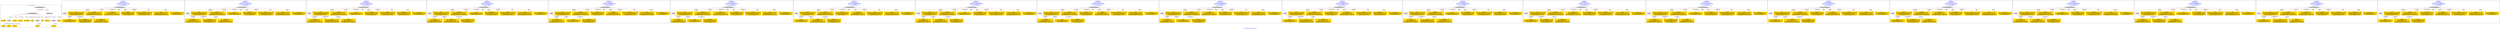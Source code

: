 digraph n0 {
fontcolor="blue"
remincross="true"
label="s25-s-oakland-museum-paintings.json"
subgraph cluster_0 {
label="1-correct model"
n2[style="filled",color="white",fillcolor="lightgray",label="CulturalHeritageObject1"];
n3[shape="plaintext",style="filled",fillcolor="gold",label="Date_made"];
n4[style="filled",color="white",fillcolor="lightgray",label="Person1"];
n5[shape="plaintext",style="filled",fillcolor="gold",label="Inscription"];
n6[shape="plaintext",style="filled",fillcolor="gold",label="Dimensions"];
n7[shape="plaintext",style="filled",fillcolor="gold",label="Subtype_of_Art"];
n8[shape="plaintext",style="filled",fillcolor="gold",label="Credit"];
n9[style="filled",color="white",fillcolor="lightgray",label="Concept1"];
n10[shape="plaintext",style="filled",fillcolor="gold",label="Title"];
n11[shape="plaintext",style="filled",fillcolor="gold",label="Accession_id"];
n12[style="filled",color="white",fillcolor="lightgray",label="Concept2"];
n13[shape="plaintext",style="filled",fillcolor="gold",label="birthDate"];
n14[shape="plaintext",style="filled",fillcolor="gold",label="deathDate"];
n15[shape="plaintext",style="filled",fillcolor="gold",label="ArtistName"];
n16[style="filled",color="white",fillcolor="lightgray",label="EuropeanaAggregation1"];
n17[style="filled",color="white",fillcolor="lightgray",label="WebResource1"];
n18[shape="plaintext",style="filled",fillcolor="gold",label="Pic_URL"];
n19[shape="plaintext",style="filled",fillcolor="gold",label="Keywords"];
n20[shape="plaintext",style="filled",fillcolor="gold",label="Type_of_Art"];
}
subgraph cluster_1 {
label="candidate 0\nlink coherence:1.0\nnode coherence:1.0\nconfidence:0.5548173026027458\nmapping score:0.6516057675342486\ncost:10.99999\n-precision:0.73-recall:0.44"
n22[style="filled",color="white",fillcolor="lightgray",label="CulturalHeritageObject1"];
n23[style="filled",color="white",fillcolor="lightgray",label="Person1"];
n24[shape="plaintext",style="filled",fillcolor="gold",label="birthDate\n[Person,dateOfBirth,0.372]\n[CulturalHeritageObject,created,0.326]\n[Person,dateOfDeath,0.302]"];
n25[shape="plaintext",style="filled",fillcolor="gold",label="Credit\n[CulturalHeritageObject,provenance,0.894]\n[CulturalHeritageObject,rightsHolder,0.054]\n[Person,nameOfThePerson,0.036]\n[CulturalHeritageObject,title,0.016]"];
n26[shape="plaintext",style="filled",fillcolor="gold",label="Accession_id\n[CulturalHeritageObject,extent,0.707]\n[Person,nameOfThePerson,0.184]\n[CulturalHeritageObject,title,0.061]\n[Person,dateOfDeath,0.049]"];
n27[shape="plaintext",style="filled",fillcolor="gold",label="deathDate\n[Person,dateOfDeath,0.9]\n[Person,dateOfBirth,0.052]\n[CulturalHeritageObject,created,0.048]\n[CulturalHeritageObject,provenance,0.0]"];
n28[shape="plaintext",style="filled",fillcolor="gold",label="ArtistName\n[Person,nameOfThePerson,0.958]\n[CulturalHeritageObject,title,0.021]\n[CulturalHeritageObject,provenance,0.021]\n[CulturalHeritageObject,accessionNumber,0.0]"];
n29[shape="plaintext",style="filled",fillcolor="gold",label="Date_made\n[Person,dateOfDeath,0.543]\n[Person,dateOfBirth,0.229]\n[CulturalHeritageObject,created,0.208]\n[CulturalHeritageObject,provenance,0.019]"];
n30[shape="plaintext",style="filled",fillcolor="gold",label="Dimensions\n[CulturalHeritageObject,extent,0.916]\n[Person,nameOfThePerson,0.084]\n[CulturalHeritageObject,title,0.0]\n[Person,dateOfDeath,0.0]"];
n31[shape="plaintext",style="filled",fillcolor="gold",label="Inscription\n[CulturalHeritageObject,provenance,0.535]\n[CulturalHeritageObject,rightsHolder,0.23]\n[Person,dateOfDeath,0.138]\n[CulturalHeritageObject,title,0.097]"];
n32[shape="plaintext",style="filled",fillcolor="gold",label="Title\n[CulturalHeritageObject,title,0.843]\n[Person,nameOfThePerson,0.143]\n[CulturalHeritageObject,provenance,0.01]\n[CulturalHeritageObject,extent,0.004]"];
n33[shape="plaintext",style="filled",fillcolor="gold",label="Subtype_of_Art\n[CulturalHeritageObject,medium,1.0]\n[Person,nameOfThePerson,0.0]\n[Concept,prefLabel,0.0]"];
}
subgraph cluster_2 {
label="candidate 1\nlink coherence:1.0\nnode coherence:1.0\nconfidence:0.5522807424295493\nmapping score:0.6507602474765165\ncost:10.99999\n-precision:0.55-recall:0.33"
n35[style="filled",color="white",fillcolor="lightgray",label="CulturalHeritageObject1"];
n36[style="filled",color="white",fillcolor="lightgray",label="Person1"];
n37[shape="plaintext",style="filled",fillcolor="gold",label="Date_made\n[Person,dateOfDeath,0.543]\n[Person,dateOfBirth,0.229]\n[CulturalHeritageObject,created,0.208]\n[CulturalHeritageObject,provenance,0.019]"];
n38[shape="plaintext",style="filled",fillcolor="gold",label="Credit\n[CulturalHeritageObject,provenance,0.894]\n[CulturalHeritageObject,rightsHolder,0.054]\n[Person,nameOfThePerson,0.036]\n[CulturalHeritageObject,title,0.016]"];
n39[shape="plaintext",style="filled",fillcolor="gold",label="Accession_id\n[CulturalHeritageObject,extent,0.707]\n[Person,nameOfThePerson,0.184]\n[CulturalHeritageObject,title,0.061]\n[Person,dateOfDeath,0.049]"];
n40[shape="plaintext",style="filled",fillcolor="gold",label="deathDate\n[Person,dateOfDeath,0.9]\n[Person,dateOfBirth,0.052]\n[CulturalHeritageObject,created,0.048]\n[CulturalHeritageObject,provenance,0.0]"];
n41[shape="plaintext",style="filled",fillcolor="gold",label="ArtistName\n[Person,nameOfThePerson,0.958]\n[CulturalHeritageObject,title,0.021]\n[CulturalHeritageObject,provenance,0.021]\n[CulturalHeritageObject,accessionNumber,0.0]"];
n42[shape="plaintext",style="filled",fillcolor="gold",label="birthDate\n[Person,dateOfBirth,0.372]\n[CulturalHeritageObject,created,0.326]\n[Person,dateOfDeath,0.302]"];
n43[shape="plaintext",style="filled",fillcolor="gold",label="Dimensions\n[CulturalHeritageObject,extent,0.916]\n[Person,nameOfThePerson,0.084]\n[CulturalHeritageObject,title,0.0]\n[Person,dateOfDeath,0.0]"];
n44[shape="plaintext",style="filled",fillcolor="gold",label="Inscription\n[CulturalHeritageObject,provenance,0.535]\n[CulturalHeritageObject,rightsHolder,0.23]\n[Person,dateOfDeath,0.138]\n[CulturalHeritageObject,title,0.097]"];
n45[shape="plaintext",style="filled",fillcolor="gold",label="Title\n[CulturalHeritageObject,title,0.843]\n[Person,nameOfThePerson,0.143]\n[CulturalHeritageObject,provenance,0.01]\n[CulturalHeritageObject,extent,0.004]"];
n46[shape="plaintext",style="filled",fillcolor="gold",label="Subtype_of_Art\n[CulturalHeritageObject,medium,1.0]\n[Person,nameOfThePerson,0.0]\n[Concept,prefLabel,0.0]"];
}
subgraph cluster_3 {
label="candidate 10\nlink coherence:1.0\nnode coherence:1.0\nconfidence:0.4699584285418973\nmapping score:0.6233194761806323\ncost:10.99999\n-precision:0.45-recall:0.28"
n48[style="filled",color="white",fillcolor="lightgray",label="CulturalHeritageObject1"];
n49[style="filled",color="white",fillcolor="lightgray",label="Person1"];
n50[shape="plaintext",style="filled",fillcolor="gold",label="Date_made\n[Person,dateOfDeath,0.543]\n[Person,dateOfBirth,0.229]\n[CulturalHeritageObject,created,0.208]\n[CulturalHeritageObject,provenance,0.019]"];
n51[shape="plaintext",style="filled",fillcolor="gold",label="Title\n[CulturalHeritageObject,title,0.843]\n[Person,nameOfThePerson,0.143]\n[CulturalHeritageObject,provenance,0.01]\n[CulturalHeritageObject,extent,0.004]"];
n52[shape="plaintext",style="filled",fillcolor="gold",label="Credit\n[CulturalHeritageObject,provenance,0.894]\n[CulturalHeritageObject,rightsHolder,0.054]\n[Person,nameOfThePerson,0.036]\n[CulturalHeritageObject,title,0.016]"];
n53[shape="plaintext",style="filled",fillcolor="gold",label="deathDate\n[Person,dateOfDeath,0.9]\n[Person,dateOfBirth,0.052]\n[CulturalHeritageObject,created,0.048]\n[CulturalHeritageObject,provenance,0.0]"];
n54[shape="plaintext",style="filled",fillcolor="gold",label="ArtistName\n[Person,nameOfThePerson,0.958]\n[CulturalHeritageObject,title,0.021]\n[CulturalHeritageObject,provenance,0.021]\n[CulturalHeritageObject,accessionNumber,0.0]"];
n55[shape="plaintext",style="filled",fillcolor="gold",label="birthDate\n[Person,dateOfBirth,0.372]\n[CulturalHeritageObject,created,0.326]\n[Person,dateOfDeath,0.302]"];
n56[shape="plaintext",style="filled",fillcolor="gold",label="Dimensions\n[CulturalHeritageObject,extent,0.916]\n[Person,nameOfThePerson,0.084]\n[CulturalHeritageObject,title,0.0]\n[Person,dateOfDeath,0.0]"];
n57[shape="plaintext",style="filled",fillcolor="gold",label="Inscription\n[CulturalHeritageObject,provenance,0.535]\n[CulturalHeritageObject,rightsHolder,0.23]\n[Person,dateOfDeath,0.138]\n[CulturalHeritageObject,title,0.097]"];
n58[shape="plaintext",style="filled",fillcolor="gold",label="Accession_id\n[CulturalHeritageObject,extent,0.707]\n[Person,nameOfThePerson,0.184]\n[CulturalHeritageObject,title,0.061]\n[Person,dateOfDeath,0.049]"];
n59[shape="plaintext",style="filled",fillcolor="gold",label="Subtype_of_Art\n[CulturalHeritageObject,medium,1.0]\n[Person,nameOfThePerson,0.0]\n[Concept,prefLabel,0.0]"];
}
subgraph cluster_4 {
label="candidate 11\nlink coherence:1.0\nnode coherence:1.0\nconfidence:0.4679228192771527\nmapping score:0.622640939759051\ncost:10.99999\n-precision:0.36-recall:0.22"
n61[style="filled",color="white",fillcolor="lightgray",label="CulturalHeritageObject1"];
n62[style="filled",color="white",fillcolor="lightgray",label="Person1"];
n63[shape="plaintext",style="filled",fillcolor="gold",label="deathDate\n[Person,dateOfDeath,0.9]\n[Person,dateOfBirth,0.052]\n[CulturalHeritageObject,created,0.048]\n[CulturalHeritageObject,provenance,0.0]"];
n64[shape="plaintext",style="filled",fillcolor="gold",label="Date_made\n[Person,dateOfDeath,0.543]\n[Person,dateOfBirth,0.229]\n[CulturalHeritageObject,created,0.208]\n[CulturalHeritageObject,provenance,0.019]"];
n65[shape="plaintext",style="filled",fillcolor="gold",label="Dimensions\n[CulturalHeritageObject,extent,0.916]\n[Person,nameOfThePerson,0.084]\n[CulturalHeritageObject,title,0.0]\n[Person,dateOfDeath,0.0]"];
n66[shape="plaintext",style="filled",fillcolor="gold",label="Credit\n[CulturalHeritageObject,provenance,0.894]\n[CulturalHeritageObject,rightsHolder,0.054]\n[Person,nameOfThePerson,0.036]\n[CulturalHeritageObject,title,0.016]"];
n67[shape="plaintext",style="filled",fillcolor="gold",label="ArtistName\n[Person,nameOfThePerson,0.958]\n[CulturalHeritageObject,title,0.021]\n[CulturalHeritageObject,provenance,0.021]\n[CulturalHeritageObject,accessionNumber,0.0]"];
n68[shape="plaintext",style="filled",fillcolor="gold",label="birthDate\n[Person,dateOfBirth,0.372]\n[CulturalHeritageObject,created,0.326]\n[Person,dateOfDeath,0.302]"];
n69[shape="plaintext",style="filled",fillcolor="gold",label="Accession_id\n[CulturalHeritageObject,extent,0.707]\n[Person,nameOfThePerson,0.184]\n[CulturalHeritageObject,title,0.061]\n[Person,dateOfDeath,0.049]"];
n70[shape="plaintext",style="filled",fillcolor="gold",label="Inscription\n[CulturalHeritageObject,provenance,0.535]\n[CulturalHeritageObject,rightsHolder,0.23]\n[Person,dateOfDeath,0.138]\n[CulturalHeritageObject,title,0.097]"];
n71[shape="plaintext",style="filled",fillcolor="gold",label="Title\n[CulturalHeritageObject,title,0.843]\n[Person,nameOfThePerson,0.143]\n[CulturalHeritageObject,provenance,0.01]\n[CulturalHeritageObject,extent,0.004]"];
n72[shape="plaintext",style="filled",fillcolor="gold",label="Subtype_of_Art\n[CulturalHeritageObject,medium,1.0]\n[Person,nameOfThePerson,0.0]\n[Concept,prefLabel,0.0]"];
}
subgraph cluster_5 {
label="candidate 12\nlink coherence:1.0\nnode coherence:1.0\nconfidence:0.4646183065671239\nmapping score:0.6215394355223746\ncost:10.99999\n-precision:0.45-recall:0.28"
n74[style="filled",color="white",fillcolor="lightgray",label="CulturalHeritageObject1"];
n75[style="filled",color="white",fillcolor="lightgray",label="Person1"];
n76[shape="plaintext",style="filled",fillcolor="gold",label="Date_made\n[Person,dateOfDeath,0.543]\n[Person,dateOfBirth,0.229]\n[CulturalHeritageObject,created,0.208]\n[CulturalHeritageObject,provenance,0.019]"];
n77[shape="plaintext",style="filled",fillcolor="gold",label="birthDate\n[Person,dateOfBirth,0.372]\n[CulturalHeritageObject,created,0.326]\n[Person,dateOfDeath,0.302]"];
n78[shape="plaintext",style="filled",fillcolor="gold",label="Credit\n[CulturalHeritageObject,provenance,0.894]\n[CulturalHeritageObject,rightsHolder,0.054]\n[Person,nameOfThePerson,0.036]\n[CulturalHeritageObject,title,0.016]"];
n79[shape="plaintext",style="filled",fillcolor="gold",label="Accession_id\n[CulturalHeritageObject,extent,0.707]\n[Person,nameOfThePerson,0.184]\n[CulturalHeritageObject,title,0.061]\n[Person,dateOfDeath,0.049]"];
n80[shape="plaintext",style="filled",fillcolor="gold",label="ArtistName\n[Person,nameOfThePerson,0.958]\n[CulturalHeritageObject,title,0.021]\n[CulturalHeritageObject,provenance,0.021]\n[CulturalHeritageObject,accessionNumber,0.0]"];
n81[shape="plaintext",style="filled",fillcolor="gold",label="Dimensions\n[CulturalHeritageObject,extent,0.916]\n[Person,nameOfThePerson,0.084]\n[CulturalHeritageObject,title,0.0]\n[Person,dateOfDeath,0.0]"];
n82[shape="plaintext",style="filled",fillcolor="gold",label="deathDate\n[Person,dateOfDeath,0.9]\n[Person,dateOfBirth,0.052]\n[CulturalHeritageObject,created,0.048]\n[CulturalHeritageObject,provenance,0.0]"];
n83[shape="plaintext",style="filled",fillcolor="gold",label="Inscription\n[CulturalHeritageObject,provenance,0.535]\n[CulturalHeritageObject,rightsHolder,0.23]\n[Person,dateOfDeath,0.138]\n[CulturalHeritageObject,title,0.097]"];
n84[shape="plaintext",style="filled",fillcolor="gold",label="Title\n[CulturalHeritageObject,title,0.843]\n[Person,nameOfThePerson,0.143]\n[CulturalHeritageObject,provenance,0.01]\n[CulturalHeritageObject,extent,0.004]"];
n85[shape="plaintext",style="filled",fillcolor="gold",label="Subtype_of_Art\n[CulturalHeritageObject,medium,1.0]\n[Person,nameOfThePerson,0.0]\n[Concept,prefLabel,0.0]"];
}
subgraph cluster_6 {
label="candidate 13\nlink coherence:1.0\nnode coherence:1.0\nconfidence:0.4629612057481102\nmapping score:0.6209870685827035\ncost:10.99999\n-precision:0.55-recall:0.33"
n87[style="filled",color="white",fillcolor="lightgray",label="CulturalHeritageObject1"];
n88[style="filled",color="white",fillcolor="lightgray",label="Person1"];
n89[shape="plaintext",style="filled",fillcolor="gold",label="deathDate\n[Person,dateOfDeath,0.9]\n[Person,dateOfBirth,0.052]\n[CulturalHeritageObject,created,0.048]\n[CulturalHeritageObject,provenance,0.0]"];
n90[shape="plaintext",style="filled",fillcolor="gold",label="birthDate\n[Person,dateOfBirth,0.372]\n[CulturalHeritageObject,created,0.326]\n[Person,dateOfDeath,0.302]"];
n91[shape="plaintext",style="filled",fillcolor="gold",label="Credit\n[CulturalHeritageObject,provenance,0.894]\n[CulturalHeritageObject,rightsHolder,0.054]\n[Person,nameOfThePerson,0.036]\n[CulturalHeritageObject,title,0.016]"];
n92[shape="plaintext",style="filled",fillcolor="gold",label="Accession_id\n[CulturalHeritageObject,extent,0.707]\n[Person,nameOfThePerson,0.184]\n[CulturalHeritageObject,title,0.061]\n[Person,dateOfDeath,0.049]"];
n93[shape="plaintext",style="filled",fillcolor="gold",label="ArtistName\n[Person,nameOfThePerson,0.958]\n[CulturalHeritageObject,title,0.021]\n[CulturalHeritageObject,provenance,0.021]\n[CulturalHeritageObject,accessionNumber,0.0]"];
n94[shape="plaintext",style="filled",fillcolor="gold",label="Date_made\n[Person,dateOfDeath,0.543]\n[Person,dateOfBirth,0.229]\n[CulturalHeritageObject,created,0.208]\n[CulturalHeritageObject,provenance,0.019]"];
n95[shape="plaintext",style="filled",fillcolor="gold",label="Dimensions\n[CulturalHeritageObject,extent,0.916]\n[Person,nameOfThePerson,0.084]\n[CulturalHeritageObject,title,0.0]\n[Person,dateOfDeath,0.0]"];
n96[shape="plaintext",style="filled",fillcolor="gold",label="Inscription\n[CulturalHeritageObject,provenance,0.535]\n[CulturalHeritageObject,rightsHolder,0.23]\n[Person,dateOfDeath,0.138]\n[CulturalHeritageObject,title,0.097]"];
n97[shape="plaintext",style="filled",fillcolor="gold",label="Title\n[CulturalHeritageObject,title,0.843]\n[Person,nameOfThePerson,0.143]\n[CulturalHeritageObject,provenance,0.01]\n[CulturalHeritageObject,extent,0.004]"];
n98[shape="plaintext",style="filled",fillcolor="gold",label="Subtype_of_Art\n[CulturalHeritageObject,medium,1.0]\n[Person,nameOfThePerson,0.0]\n[Concept,prefLabel,0.0]"];
}
subgraph cluster_7 {
label="candidate 14\nlink coherence:1.0\nnode coherence:1.0\nconfidence:0.44939889209184675\nmapping score:0.616466297363949\ncost:10.99999\n-precision:0.45-recall:0.28"
n100[style="filled",color="white",fillcolor="lightgray",label="CulturalHeritageObject1"];
n101[style="filled",color="white",fillcolor="lightgray",label="Person1"];
n102[shape="plaintext",style="filled",fillcolor="gold",label="birthDate\n[Person,dateOfBirth,0.372]\n[CulturalHeritageObject,created,0.326]\n[Person,dateOfDeath,0.302]"];
n103[shape="plaintext",style="filled",fillcolor="gold",label="Inscription\n[CulturalHeritageObject,provenance,0.535]\n[CulturalHeritageObject,rightsHolder,0.23]\n[Person,dateOfDeath,0.138]\n[CulturalHeritageObject,title,0.097]"];
n104[shape="plaintext",style="filled",fillcolor="gold",label="Date_made\n[Person,dateOfDeath,0.543]\n[Person,dateOfBirth,0.229]\n[CulturalHeritageObject,created,0.208]\n[CulturalHeritageObject,provenance,0.019]"];
n105[shape="plaintext",style="filled",fillcolor="gold",label="Accession_id\n[CulturalHeritageObject,extent,0.707]\n[Person,nameOfThePerson,0.184]\n[CulturalHeritageObject,title,0.061]\n[Person,dateOfDeath,0.049]"];
n106[shape="plaintext",style="filled",fillcolor="gold",label="ArtistName\n[Person,nameOfThePerson,0.958]\n[CulturalHeritageObject,title,0.021]\n[CulturalHeritageObject,provenance,0.021]\n[CulturalHeritageObject,accessionNumber,0.0]"];
n107[shape="plaintext",style="filled",fillcolor="gold",label="Dimensions\n[CulturalHeritageObject,extent,0.916]\n[Person,nameOfThePerson,0.084]\n[CulturalHeritageObject,title,0.0]\n[Person,dateOfDeath,0.0]"];
n108[shape="plaintext",style="filled",fillcolor="gold",label="deathDate\n[Person,dateOfDeath,0.9]\n[Person,dateOfBirth,0.052]\n[CulturalHeritageObject,created,0.048]\n[CulturalHeritageObject,provenance,0.0]"];
n109[shape="plaintext",style="filled",fillcolor="gold",label="Credit\n[CulturalHeritageObject,provenance,0.894]\n[CulturalHeritageObject,rightsHolder,0.054]\n[Person,nameOfThePerson,0.036]\n[CulturalHeritageObject,title,0.016]"];
n110[shape="plaintext",style="filled",fillcolor="gold",label="Title\n[CulturalHeritageObject,title,0.843]\n[Person,nameOfThePerson,0.143]\n[CulturalHeritageObject,provenance,0.01]\n[CulturalHeritageObject,extent,0.004]"];
n111[shape="plaintext",style="filled",fillcolor="gold",label="Subtype_of_Art\n[CulturalHeritageObject,medium,1.0]\n[Person,nameOfThePerson,0.0]\n[Concept,prefLabel,0.0]"];
}
subgraph cluster_8 {
label="candidate 15\nlink coherence:1.0\nnode coherence:1.0\nconfidence:0.44520523109963656\nmapping score:0.6150684103665456\ncost:10.99999\n-precision:0.36-recall:0.22"
n113[style="filled",color="white",fillcolor="lightgray",label="CulturalHeritageObject1"];
n114[style="filled",color="white",fillcolor="lightgray",label="Person1"];
n115[shape="plaintext",style="filled",fillcolor="gold",label="deathDate\n[Person,dateOfDeath,0.9]\n[Person,dateOfBirth,0.052]\n[CulturalHeritageObject,created,0.048]\n[CulturalHeritageObject,provenance,0.0]"];
n116[shape="plaintext",style="filled",fillcolor="gold",label="Inscription\n[CulturalHeritageObject,provenance,0.535]\n[CulturalHeritageObject,rightsHolder,0.23]\n[Person,dateOfDeath,0.138]\n[CulturalHeritageObject,title,0.097]"];
n117[shape="plaintext",style="filled",fillcolor="gold",label="Date_made\n[Person,dateOfDeath,0.543]\n[Person,dateOfBirth,0.229]\n[CulturalHeritageObject,created,0.208]\n[CulturalHeritageObject,provenance,0.019]"];
n118[shape="plaintext",style="filled",fillcolor="gold",label="Accession_id\n[CulturalHeritageObject,extent,0.707]\n[Person,nameOfThePerson,0.184]\n[CulturalHeritageObject,title,0.061]\n[Person,dateOfDeath,0.049]"];
n119[shape="plaintext",style="filled",fillcolor="gold",label="ArtistName\n[Person,nameOfThePerson,0.958]\n[CulturalHeritageObject,title,0.021]\n[CulturalHeritageObject,provenance,0.021]\n[CulturalHeritageObject,accessionNumber,0.0]"];
n120[shape="plaintext",style="filled",fillcolor="gold",label="birthDate\n[Person,dateOfBirth,0.372]\n[CulturalHeritageObject,created,0.326]\n[Person,dateOfDeath,0.302]"];
n121[shape="plaintext",style="filled",fillcolor="gold",label="Dimensions\n[CulturalHeritageObject,extent,0.916]\n[Person,nameOfThePerson,0.084]\n[CulturalHeritageObject,title,0.0]\n[Person,dateOfDeath,0.0]"];
n122[shape="plaintext",style="filled",fillcolor="gold",label="Credit\n[CulturalHeritageObject,provenance,0.894]\n[CulturalHeritageObject,rightsHolder,0.054]\n[Person,nameOfThePerson,0.036]\n[CulturalHeritageObject,title,0.016]"];
n123[shape="plaintext",style="filled",fillcolor="gold",label="Title\n[CulturalHeritageObject,title,0.843]\n[Person,nameOfThePerson,0.143]\n[CulturalHeritageObject,provenance,0.01]\n[CulturalHeritageObject,extent,0.004]"];
n124[shape="plaintext",style="filled",fillcolor="gold",label="Subtype_of_Art\n[CulturalHeritageObject,medium,1.0]\n[Person,nameOfThePerson,0.0]\n[Concept,prefLabel,0.0]"];
}
subgraph cluster_9 {
label="candidate 16\nlink coherence:1.0\nnode coherence:1.0\nconfidence:0.4337521337286381\nmapping score:0.6112507112428793\ncost:10.99999\n-precision:0.36-recall:0.22"
n126[style="filled",color="white",fillcolor="lightgray",label="CulturalHeritageObject1"];
n127[style="filled",color="white",fillcolor="lightgray",label="Person1"];
n128[shape="plaintext",style="filled",fillcolor="gold",label="Date_made\n[Person,dateOfDeath,0.543]\n[Person,dateOfBirth,0.229]\n[CulturalHeritageObject,created,0.208]\n[CulturalHeritageObject,provenance,0.019]"];
n129[shape="plaintext",style="filled",fillcolor="gold",label="birthDate\n[Person,dateOfBirth,0.372]\n[CulturalHeritageObject,created,0.326]\n[Person,dateOfDeath,0.302]"];
n130[shape="plaintext",style="filled",fillcolor="gold",label="Dimensions\n[CulturalHeritageObject,extent,0.916]\n[Person,nameOfThePerson,0.084]\n[CulturalHeritageObject,title,0.0]\n[Person,dateOfDeath,0.0]"];
n131[shape="plaintext",style="filled",fillcolor="gold",label="Credit\n[CulturalHeritageObject,provenance,0.894]\n[CulturalHeritageObject,rightsHolder,0.054]\n[Person,nameOfThePerson,0.036]\n[CulturalHeritageObject,title,0.016]"];
n132[shape="plaintext",style="filled",fillcolor="gold",label="ArtistName\n[Person,nameOfThePerson,0.958]\n[CulturalHeritageObject,title,0.021]\n[CulturalHeritageObject,provenance,0.021]\n[CulturalHeritageObject,accessionNumber,0.0]"];
n133[shape="plaintext",style="filled",fillcolor="gold",label="Accession_id\n[CulturalHeritageObject,extent,0.707]\n[Person,nameOfThePerson,0.184]\n[CulturalHeritageObject,title,0.061]\n[Person,dateOfDeath,0.049]"];
n134[shape="plaintext",style="filled",fillcolor="gold",label="deathDate\n[Person,dateOfDeath,0.9]\n[Person,dateOfBirth,0.052]\n[CulturalHeritageObject,created,0.048]\n[CulturalHeritageObject,provenance,0.0]"];
n135[shape="plaintext",style="filled",fillcolor="gold",label="Inscription\n[CulturalHeritageObject,provenance,0.535]\n[CulturalHeritageObject,rightsHolder,0.23]\n[Person,dateOfDeath,0.138]\n[CulturalHeritageObject,title,0.097]"];
n136[shape="plaintext",style="filled",fillcolor="gold",label="Title\n[CulturalHeritageObject,title,0.843]\n[Person,nameOfThePerson,0.143]\n[CulturalHeritageObject,provenance,0.01]\n[CulturalHeritageObject,extent,0.004]"];
n137[shape="plaintext",style="filled",fillcolor="gold",label="Subtype_of_Art\n[CulturalHeritageObject,medium,1.0]\n[Person,nameOfThePerson,0.0]\n[Concept,prefLabel,0.0]"];
}
subgraph cluster_10 {
label="candidate 17\nlink coherence:1.0\nnode coherence:1.0\nconfidence:0.4320950329096244\nmapping score:0.6106983443032082\ncost:10.99999\n-precision:0.45-recall:0.28"
n139[style="filled",color="white",fillcolor="lightgray",label="CulturalHeritageObject1"];
n140[style="filled",color="white",fillcolor="lightgray",label="Person1"];
n141[shape="plaintext",style="filled",fillcolor="gold",label="deathDate\n[Person,dateOfDeath,0.9]\n[Person,dateOfBirth,0.052]\n[CulturalHeritageObject,created,0.048]\n[CulturalHeritageObject,provenance,0.0]"];
n142[shape="plaintext",style="filled",fillcolor="gold",label="birthDate\n[Person,dateOfBirth,0.372]\n[CulturalHeritageObject,created,0.326]\n[Person,dateOfDeath,0.302]"];
n143[shape="plaintext",style="filled",fillcolor="gold",label="Dimensions\n[CulturalHeritageObject,extent,0.916]\n[Person,nameOfThePerson,0.084]\n[CulturalHeritageObject,title,0.0]\n[Person,dateOfDeath,0.0]"];
n144[shape="plaintext",style="filled",fillcolor="gold",label="Credit\n[CulturalHeritageObject,provenance,0.894]\n[CulturalHeritageObject,rightsHolder,0.054]\n[Person,nameOfThePerson,0.036]\n[CulturalHeritageObject,title,0.016]"];
n145[shape="plaintext",style="filled",fillcolor="gold",label="ArtistName\n[Person,nameOfThePerson,0.958]\n[CulturalHeritageObject,title,0.021]\n[CulturalHeritageObject,provenance,0.021]\n[CulturalHeritageObject,accessionNumber,0.0]"];
n146[shape="plaintext",style="filled",fillcolor="gold",label="Date_made\n[Person,dateOfDeath,0.543]\n[Person,dateOfBirth,0.229]\n[CulturalHeritageObject,created,0.208]\n[CulturalHeritageObject,provenance,0.019]"];
n147[shape="plaintext",style="filled",fillcolor="gold",label="Accession_id\n[CulturalHeritageObject,extent,0.707]\n[Person,nameOfThePerson,0.184]\n[CulturalHeritageObject,title,0.061]\n[Person,dateOfDeath,0.049]"];
n148[shape="plaintext",style="filled",fillcolor="gold",label="Inscription\n[CulturalHeritageObject,provenance,0.535]\n[CulturalHeritageObject,rightsHolder,0.23]\n[Person,dateOfDeath,0.138]\n[CulturalHeritageObject,title,0.097]"];
n149[shape="plaintext",style="filled",fillcolor="gold",label="Title\n[CulturalHeritageObject,title,0.843]\n[Person,nameOfThePerson,0.143]\n[CulturalHeritageObject,provenance,0.01]\n[CulturalHeritageObject,extent,0.004]"];
n150[shape="plaintext",style="filled",fillcolor="gold",label="Subtype_of_Art\n[CulturalHeritageObject,medium,1.0]\n[Person,nameOfThePerson,0.0]\n[Concept,prefLabel,0.0]"];
}
subgraph cluster_11 {
label="candidate 18\nlink coherence:1.0\nnode coherence:1.0\nconfidence:0.4206603392201965\nmapping score:0.6068867797400656\ncost:10.99999\n-precision:0.45-recall:0.28"
n152[style="filled",color="white",fillcolor="lightgray",label="CulturalHeritageObject1"];
n153[style="filled",color="white",fillcolor="lightgray",label="Person1"];
n154[shape="plaintext",style="filled",fillcolor="gold",label="birthDate\n[Person,dateOfBirth,0.372]\n[CulturalHeritageObject,created,0.326]\n[Person,dateOfDeath,0.302]"];
n155[shape="plaintext",style="filled",fillcolor="gold",label="Title\n[CulturalHeritageObject,title,0.843]\n[Person,nameOfThePerson,0.143]\n[CulturalHeritageObject,provenance,0.01]\n[CulturalHeritageObject,extent,0.004]"];
n156[shape="plaintext",style="filled",fillcolor="gold",label="Date_made\n[Person,dateOfDeath,0.543]\n[Person,dateOfBirth,0.229]\n[CulturalHeritageObject,created,0.208]\n[CulturalHeritageObject,provenance,0.019]"];
n157[shape="plaintext",style="filled",fillcolor="gold",label="Credit\n[CulturalHeritageObject,provenance,0.894]\n[CulturalHeritageObject,rightsHolder,0.054]\n[Person,nameOfThePerson,0.036]\n[CulturalHeritageObject,title,0.016]"];
n158[shape="plaintext",style="filled",fillcolor="gold",label="ArtistName\n[Person,nameOfThePerson,0.958]\n[CulturalHeritageObject,title,0.021]\n[CulturalHeritageObject,provenance,0.021]\n[CulturalHeritageObject,accessionNumber,0.0]"];
n159[shape="plaintext",style="filled",fillcolor="gold",label="Dimensions\n[CulturalHeritageObject,extent,0.916]\n[Person,nameOfThePerson,0.084]\n[CulturalHeritageObject,title,0.0]\n[Person,dateOfDeath,0.0]"];
n160[shape="plaintext",style="filled",fillcolor="gold",label="deathDate\n[Person,dateOfDeath,0.9]\n[Person,dateOfBirth,0.052]\n[CulturalHeritageObject,created,0.048]\n[CulturalHeritageObject,provenance,0.0]"];
n161[shape="plaintext",style="filled",fillcolor="gold",label="Inscription\n[CulturalHeritageObject,provenance,0.535]\n[CulturalHeritageObject,rightsHolder,0.23]\n[Person,dateOfDeath,0.138]\n[CulturalHeritageObject,title,0.097]"];
n162[shape="plaintext",style="filled",fillcolor="gold",label="Accession_id\n[CulturalHeritageObject,extent,0.707]\n[Person,nameOfThePerson,0.184]\n[CulturalHeritageObject,title,0.061]\n[Person,dateOfDeath,0.049]"];
n163[shape="plaintext",style="filled",fillcolor="gold",label="Subtype_of_Art\n[CulturalHeritageObject,medium,1.0]\n[Person,nameOfThePerson,0.0]\n[Concept,prefLabel,0.0]"];
}
subgraph cluster_12 {
label="candidate 19\nlink coherence:1.0\nnode coherence:1.0\nconfidence:0.41646667822798644\nmapping score:0.6054888927426622\ncost:10.99999\n-precision:0.36-recall:0.22"
n165[style="filled",color="white",fillcolor="lightgray",label="CulturalHeritageObject1"];
n166[style="filled",color="white",fillcolor="lightgray",label="Person1"];
n167[shape="plaintext",style="filled",fillcolor="gold",label="deathDate\n[Person,dateOfDeath,0.9]\n[Person,dateOfBirth,0.052]\n[CulturalHeritageObject,created,0.048]\n[CulturalHeritageObject,provenance,0.0]"];
n168[shape="plaintext",style="filled",fillcolor="gold",label="Title\n[CulturalHeritageObject,title,0.843]\n[Person,nameOfThePerson,0.143]\n[CulturalHeritageObject,provenance,0.01]\n[CulturalHeritageObject,extent,0.004]"];
n169[shape="plaintext",style="filled",fillcolor="gold",label="Date_made\n[Person,dateOfDeath,0.543]\n[Person,dateOfBirth,0.229]\n[CulturalHeritageObject,created,0.208]\n[CulturalHeritageObject,provenance,0.019]"];
n170[shape="plaintext",style="filled",fillcolor="gold",label="Credit\n[CulturalHeritageObject,provenance,0.894]\n[CulturalHeritageObject,rightsHolder,0.054]\n[Person,nameOfThePerson,0.036]\n[CulturalHeritageObject,title,0.016]"];
n171[shape="plaintext",style="filled",fillcolor="gold",label="ArtistName\n[Person,nameOfThePerson,0.958]\n[CulturalHeritageObject,title,0.021]\n[CulturalHeritageObject,provenance,0.021]\n[CulturalHeritageObject,accessionNumber,0.0]"];
n172[shape="plaintext",style="filled",fillcolor="gold",label="birthDate\n[Person,dateOfBirth,0.372]\n[CulturalHeritageObject,created,0.326]\n[Person,dateOfDeath,0.302]"];
n173[shape="plaintext",style="filled",fillcolor="gold",label="Dimensions\n[CulturalHeritageObject,extent,0.916]\n[Person,nameOfThePerson,0.084]\n[CulturalHeritageObject,title,0.0]\n[Person,dateOfDeath,0.0]"];
n174[shape="plaintext",style="filled",fillcolor="gold",label="Inscription\n[CulturalHeritageObject,provenance,0.535]\n[CulturalHeritageObject,rightsHolder,0.23]\n[Person,dateOfDeath,0.138]\n[CulturalHeritageObject,title,0.097]"];
n175[shape="plaintext",style="filled",fillcolor="gold",label="Accession_id\n[CulturalHeritageObject,extent,0.707]\n[Person,nameOfThePerson,0.184]\n[CulturalHeritageObject,title,0.061]\n[Person,dateOfDeath,0.049]"];
n176[shape="plaintext",style="filled",fillcolor="gold",label="Subtype_of_Art\n[CulturalHeritageObject,medium,1.0]\n[Person,nameOfThePerson,0.0]\n[Concept,prefLabel,0.0]"];
}
subgraph cluster_13 {
label="candidate 2\nlink coherence:1.0\nnode coherence:1.0\nconfidence:0.52395112976426\nmapping score:0.6413170432547534\ncost:10.99999\n-precision:0.64-recall:0.39"
n178[style="filled",color="white",fillcolor="lightgray",label="CulturalHeritageObject1"];
n179[style="filled",color="white",fillcolor="lightgray",label="Person1"];
n180[shape="plaintext",style="filled",fillcolor="gold",label="birthDate\n[Person,dateOfBirth,0.372]\n[CulturalHeritageObject,created,0.326]\n[Person,dateOfDeath,0.302]"];
n181[shape="plaintext",style="filled",fillcolor="gold",label="Dimensions\n[CulturalHeritageObject,extent,0.916]\n[Person,nameOfThePerson,0.084]\n[CulturalHeritageObject,title,0.0]\n[Person,dateOfDeath,0.0]"];
n182[shape="plaintext",style="filled",fillcolor="gold",label="Credit\n[CulturalHeritageObject,provenance,0.894]\n[CulturalHeritageObject,rightsHolder,0.054]\n[Person,nameOfThePerson,0.036]\n[CulturalHeritageObject,title,0.016]"];
n183[shape="plaintext",style="filled",fillcolor="gold",label="deathDate\n[Person,dateOfDeath,0.9]\n[Person,dateOfBirth,0.052]\n[CulturalHeritageObject,created,0.048]\n[CulturalHeritageObject,provenance,0.0]"];
n184[shape="plaintext",style="filled",fillcolor="gold",label="ArtistName\n[Person,nameOfThePerson,0.958]\n[CulturalHeritageObject,title,0.021]\n[CulturalHeritageObject,provenance,0.021]\n[CulturalHeritageObject,accessionNumber,0.0]"];
n185[shape="plaintext",style="filled",fillcolor="gold",label="Date_made\n[Person,dateOfDeath,0.543]\n[Person,dateOfBirth,0.229]\n[CulturalHeritageObject,created,0.208]\n[CulturalHeritageObject,provenance,0.019]"];
n186[shape="plaintext",style="filled",fillcolor="gold",label="Accession_id\n[CulturalHeritageObject,extent,0.707]\n[Person,nameOfThePerson,0.184]\n[CulturalHeritageObject,title,0.061]\n[Person,dateOfDeath,0.049]"];
n187[shape="plaintext",style="filled",fillcolor="gold",label="Inscription\n[CulturalHeritageObject,provenance,0.535]\n[CulturalHeritageObject,rightsHolder,0.23]\n[Person,dateOfDeath,0.138]\n[CulturalHeritageObject,title,0.097]"];
n188[shape="plaintext",style="filled",fillcolor="gold",label="Title\n[CulturalHeritageObject,title,0.843]\n[Person,nameOfThePerson,0.143]\n[CulturalHeritageObject,provenance,0.01]\n[CulturalHeritageObject,extent,0.004]"];
n189[shape="plaintext",style="filled",fillcolor="gold",label="Subtype_of_Art\n[CulturalHeritageObject,medium,1.0]\n[Person,nameOfThePerson,0.0]\n[Concept,prefLabel,0.0]"];
}
subgraph cluster_14 {
label="candidate 3\nlink coherence:1.0\nnode coherence:1.0\nconfidence:0.5214145695910635\nmapping score:0.6404715231970212\ncost:10.99999\n-precision:0.45-recall:0.28"
n191[style="filled",color="white",fillcolor="lightgray",label="CulturalHeritageObject1"];
n192[style="filled",color="white",fillcolor="lightgray",label="Person1"];
n193[shape="plaintext",style="filled",fillcolor="gold",label="Date_made\n[Person,dateOfDeath,0.543]\n[Person,dateOfBirth,0.229]\n[CulturalHeritageObject,created,0.208]\n[CulturalHeritageObject,provenance,0.019]"];
n194[shape="plaintext",style="filled",fillcolor="gold",label="Dimensions\n[CulturalHeritageObject,extent,0.916]\n[Person,nameOfThePerson,0.084]\n[CulturalHeritageObject,title,0.0]\n[Person,dateOfDeath,0.0]"];
n195[shape="plaintext",style="filled",fillcolor="gold",label="Credit\n[CulturalHeritageObject,provenance,0.894]\n[CulturalHeritageObject,rightsHolder,0.054]\n[Person,nameOfThePerson,0.036]\n[CulturalHeritageObject,title,0.016]"];
n196[shape="plaintext",style="filled",fillcolor="gold",label="deathDate\n[Person,dateOfDeath,0.9]\n[Person,dateOfBirth,0.052]\n[CulturalHeritageObject,created,0.048]\n[CulturalHeritageObject,provenance,0.0]"];
n197[shape="plaintext",style="filled",fillcolor="gold",label="ArtistName\n[Person,nameOfThePerson,0.958]\n[CulturalHeritageObject,title,0.021]\n[CulturalHeritageObject,provenance,0.021]\n[CulturalHeritageObject,accessionNumber,0.0]"];
n198[shape="plaintext",style="filled",fillcolor="gold",label="birthDate\n[Person,dateOfBirth,0.372]\n[CulturalHeritageObject,created,0.326]\n[Person,dateOfDeath,0.302]"];
n199[shape="plaintext",style="filled",fillcolor="gold",label="Accession_id\n[CulturalHeritageObject,extent,0.707]\n[Person,nameOfThePerson,0.184]\n[CulturalHeritageObject,title,0.061]\n[Person,dateOfDeath,0.049]"];
n200[shape="plaintext",style="filled",fillcolor="gold",label="Inscription\n[CulturalHeritageObject,provenance,0.535]\n[CulturalHeritageObject,rightsHolder,0.23]\n[Person,dateOfDeath,0.138]\n[CulturalHeritageObject,title,0.097]"];
n201[shape="plaintext",style="filled",fillcolor="gold",label="Title\n[CulturalHeritageObject,title,0.843]\n[Person,nameOfThePerson,0.143]\n[CulturalHeritageObject,provenance,0.01]\n[CulturalHeritageObject,extent,0.004]"];
n202[shape="plaintext",style="filled",fillcolor="gold",label="Subtype_of_Art\n[CulturalHeritageObject,medium,1.0]\n[Person,nameOfThePerson,0.0]\n[Concept,prefLabel,0.0]"];
}
subgraph cluster_15 {
label="candidate 4\nlink coherence:1.0\nnode coherence:1.0\nconfidence:0.5029826531078486\nmapping score:0.6343275510359495\ncost:10.99999\n-precision:0.55-recall:0.33"
n204[style="filled",color="white",fillcolor="lightgray",label="CulturalHeritageObject1"];
n205[style="filled",color="white",fillcolor="lightgray",label="Person1"];
n206[shape="plaintext",style="filled",fillcolor="gold",label="birthDate\n[Person,dateOfBirth,0.372]\n[CulturalHeritageObject,created,0.326]\n[Person,dateOfDeath,0.302]"];
n207[shape="plaintext",style="filled",fillcolor="gold",label="Date_made\n[Person,dateOfDeath,0.543]\n[Person,dateOfBirth,0.229]\n[CulturalHeritageObject,created,0.208]\n[CulturalHeritageObject,provenance,0.019]"];
n208[shape="plaintext",style="filled",fillcolor="gold",label="Credit\n[CulturalHeritageObject,provenance,0.894]\n[CulturalHeritageObject,rightsHolder,0.054]\n[Person,nameOfThePerson,0.036]\n[CulturalHeritageObject,title,0.016]"];
n209[shape="plaintext",style="filled",fillcolor="gold",label="Accession_id\n[CulturalHeritageObject,extent,0.707]\n[Person,nameOfThePerson,0.184]\n[CulturalHeritageObject,title,0.061]\n[Person,dateOfDeath,0.049]"];
n210[shape="plaintext",style="filled",fillcolor="gold",label="ArtistName\n[Person,nameOfThePerson,0.958]\n[CulturalHeritageObject,title,0.021]\n[CulturalHeritageObject,provenance,0.021]\n[CulturalHeritageObject,accessionNumber,0.0]"];
n211[shape="plaintext",style="filled",fillcolor="gold",label="Dimensions\n[CulturalHeritageObject,extent,0.916]\n[Person,nameOfThePerson,0.084]\n[CulturalHeritageObject,title,0.0]\n[Person,dateOfDeath,0.0]"];
n212[shape="plaintext",style="filled",fillcolor="gold",label="deathDate\n[Person,dateOfDeath,0.9]\n[Person,dateOfBirth,0.052]\n[CulturalHeritageObject,created,0.048]\n[CulturalHeritageObject,provenance,0.0]"];
n213[shape="plaintext",style="filled",fillcolor="gold",label="Inscription\n[CulturalHeritageObject,provenance,0.535]\n[CulturalHeritageObject,rightsHolder,0.23]\n[Person,dateOfDeath,0.138]\n[CulturalHeritageObject,title,0.097]"];
n214[shape="plaintext",style="filled",fillcolor="gold",label="Title\n[CulturalHeritageObject,title,0.843]\n[Person,nameOfThePerson,0.143]\n[CulturalHeritageObject,provenance,0.01]\n[CulturalHeritageObject,extent,0.004]"];
n215[shape="plaintext",style="filled",fillcolor="gold",label="Subtype_of_Art\n[CulturalHeritageObject,medium,1.0]\n[Person,nameOfThePerson,0.0]\n[Concept,prefLabel,0.0]"];
}
subgraph cluster_16 {
label="candidate 5\nlink coherence:1.0\nnode coherence:1.0\nconfidence:0.5012335415867438\nmapping score:0.633744513862248\ncost:10.99999\n-precision:0.64-recall:0.39"
n217[style="filled",color="white",fillcolor="lightgray",label="CulturalHeritageObject1"];
n218[style="filled",color="white",fillcolor="lightgray",label="Person1"];
n219[shape="plaintext",style="filled",fillcolor="gold",label="birthDate\n[Person,dateOfBirth,0.372]\n[CulturalHeritageObject,created,0.326]\n[Person,dateOfDeath,0.302]"];
n220[shape="plaintext",style="filled",fillcolor="gold",label="Inscription\n[CulturalHeritageObject,provenance,0.535]\n[CulturalHeritageObject,rightsHolder,0.23]\n[Person,dateOfDeath,0.138]\n[CulturalHeritageObject,title,0.097]"];
n221[shape="plaintext",style="filled",fillcolor="gold",label="Accession_id\n[CulturalHeritageObject,extent,0.707]\n[Person,nameOfThePerson,0.184]\n[CulturalHeritageObject,title,0.061]\n[Person,dateOfDeath,0.049]"];
n222[shape="plaintext",style="filled",fillcolor="gold",label="deathDate\n[Person,dateOfDeath,0.9]\n[Person,dateOfBirth,0.052]\n[CulturalHeritageObject,created,0.048]\n[CulturalHeritageObject,provenance,0.0]"];
n223[shape="plaintext",style="filled",fillcolor="gold",label="ArtistName\n[Person,nameOfThePerson,0.958]\n[CulturalHeritageObject,title,0.021]\n[CulturalHeritageObject,provenance,0.021]\n[CulturalHeritageObject,accessionNumber,0.0]"];
n224[shape="plaintext",style="filled",fillcolor="gold",label="Date_made\n[Person,dateOfDeath,0.543]\n[Person,dateOfBirth,0.229]\n[CulturalHeritageObject,created,0.208]\n[CulturalHeritageObject,provenance,0.019]"];
n225[shape="plaintext",style="filled",fillcolor="gold",label="Dimensions\n[CulturalHeritageObject,extent,0.916]\n[Person,nameOfThePerson,0.084]\n[CulturalHeritageObject,title,0.0]\n[Person,dateOfDeath,0.0]"];
n226[shape="plaintext",style="filled",fillcolor="gold",label="Credit\n[CulturalHeritageObject,provenance,0.894]\n[CulturalHeritageObject,rightsHolder,0.054]\n[Person,nameOfThePerson,0.036]\n[CulturalHeritageObject,title,0.016]"];
n227[shape="plaintext",style="filled",fillcolor="gold",label="Title\n[CulturalHeritageObject,title,0.843]\n[Person,nameOfThePerson,0.143]\n[CulturalHeritageObject,provenance,0.01]\n[CulturalHeritageObject,extent,0.004]"];
n228[shape="plaintext",style="filled",fillcolor="gold",label="Subtype_of_Art\n[CulturalHeritageObject,medium,1.0]\n[Person,nameOfThePerson,0.0]\n[Concept,prefLabel,0.0]"];
}
subgraph cluster_17 {
label="candidate 6\nlink coherence:1.0\nnode coherence:1.0\nconfidence:0.49878899211563843\nmapping score:0.6329296640385461\ncost:10.99999\n-precision:0.45-recall:0.28"
n230[style="filled",color="white",fillcolor="lightgray",label="CulturalHeritageObject1"];
n231[style="filled",color="white",fillcolor="lightgray",label="Person1"];
n232[shape="plaintext",style="filled",fillcolor="gold",label="deathDate\n[Person,dateOfDeath,0.9]\n[Person,dateOfBirth,0.052]\n[CulturalHeritageObject,created,0.048]\n[CulturalHeritageObject,provenance,0.0]"];
n233[shape="plaintext",style="filled",fillcolor="gold",label="Date_made\n[Person,dateOfDeath,0.543]\n[Person,dateOfBirth,0.229]\n[CulturalHeritageObject,created,0.208]\n[CulturalHeritageObject,provenance,0.019]"];
n234[shape="plaintext",style="filled",fillcolor="gold",label="Credit\n[CulturalHeritageObject,provenance,0.894]\n[CulturalHeritageObject,rightsHolder,0.054]\n[Person,nameOfThePerson,0.036]\n[CulturalHeritageObject,title,0.016]"];
n235[shape="plaintext",style="filled",fillcolor="gold",label="Accession_id\n[CulturalHeritageObject,extent,0.707]\n[Person,nameOfThePerson,0.184]\n[CulturalHeritageObject,title,0.061]\n[Person,dateOfDeath,0.049]"];
n236[shape="plaintext",style="filled",fillcolor="gold",label="ArtistName\n[Person,nameOfThePerson,0.958]\n[CulturalHeritageObject,title,0.021]\n[CulturalHeritageObject,provenance,0.021]\n[CulturalHeritageObject,accessionNumber,0.0]"];
n237[shape="plaintext",style="filled",fillcolor="gold",label="birthDate\n[Person,dateOfBirth,0.372]\n[CulturalHeritageObject,created,0.326]\n[Person,dateOfDeath,0.302]"];
n238[shape="plaintext",style="filled",fillcolor="gold",label="Dimensions\n[CulturalHeritageObject,extent,0.916]\n[Person,nameOfThePerson,0.084]\n[CulturalHeritageObject,title,0.0]\n[Person,dateOfDeath,0.0]"];
n239[shape="plaintext",style="filled",fillcolor="gold",label="Inscription\n[CulturalHeritageObject,provenance,0.535]\n[CulturalHeritageObject,rightsHolder,0.23]\n[Person,dateOfDeath,0.138]\n[CulturalHeritageObject,title,0.097]"];
n240[shape="plaintext",style="filled",fillcolor="gold",label="Title\n[CulturalHeritageObject,title,0.843]\n[Person,nameOfThePerson,0.143]\n[CulturalHeritageObject,provenance,0.01]\n[CulturalHeritageObject,extent,0.004]"];
n241[shape="plaintext",style="filled",fillcolor="gold",label="Subtype_of_Art\n[CulturalHeritageObject,medium,1.0]\n[Person,nameOfThePerson,0.0]\n[Concept,prefLabel,0.0]"];
}
subgraph cluster_18 {
label="candidate 7\nlink coherence:1.0\nnode coherence:1.0\nconfidence:0.4986969814135474\nmapping score:0.6328989938045159\ncost:10.99999\n-precision:0.45-recall:0.28"
n243[style="filled",color="white",fillcolor="lightgray",label="CulturalHeritageObject1"];
n244[style="filled",color="white",fillcolor="lightgray",label="Person1"];
n245[shape="plaintext",style="filled",fillcolor="gold",label="Date_made\n[Person,dateOfDeath,0.543]\n[Person,dateOfBirth,0.229]\n[CulturalHeritageObject,created,0.208]\n[CulturalHeritageObject,provenance,0.019]"];
n246[shape="plaintext",style="filled",fillcolor="gold",label="Inscription\n[CulturalHeritageObject,provenance,0.535]\n[CulturalHeritageObject,rightsHolder,0.23]\n[Person,dateOfDeath,0.138]\n[CulturalHeritageObject,title,0.097]"];
n247[shape="plaintext",style="filled",fillcolor="gold",label="Accession_id\n[CulturalHeritageObject,extent,0.707]\n[Person,nameOfThePerson,0.184]\n[CulturalHeritageObject,title,0.061]\n[Person,dateOfDeath,0.049]"];
n248[shape="plaintext",style="filled",fillcolor="gold",label="deathDate\n[Person,dateOfDeath,0.9]\n[Person,dateOfBirth,0.052]\n[CulturalHeritageObject,created,0.048]\n[CulturalHeritageObject,provenance,0.0]"];
n249[shape="plaintext",style="filled",fillcolor="gold",label="ArtistName\n[Person,nameOfThePerson,0.958]\n[CulturalHeritageObject,title,0.021]\n[CulturalHeritageObject,provenance,0.021]\n[CulturalHeritageObject,accessionNumber,0.0]"];
n250[shape="plaintext",style="filled",fillcolor="gold",label="birthDate\n[Person,dateOfBirth,0.372]\n[CulturalHeritageObject,created,0.326]\n[Person,dateOfDeath,0.302]"];
n251[shape="plaintext",style="filled",fillcolor="gold",label="Dimensions\n[CulturalHeritageObject,extent,0.916]\n[Person,nameOfThePerson,0.084]\n[CulturalHeritageObject,title,0.0]\n[Person,dateOfDeath,0.0]"];
n252[shape="plaintext",style="filled",fillcolor="gold",label="Credit\n[CulturalHeritageObject,provenance,0.894]\n[CulturalHeritageObject,rightsHolder,0.054]\n[Person,nameOfThePerson,0.036]\n[CulturalHeritageObject,title,0.016]"];
n253[shape="plaintext",style="filled",fillcolor="gold",label="Title\n[CulturalHeritageObject,title,0.843]\n[Person,nameOfThePerson,0.143]\n[CulturalHeritageObject,provenance,0.01]\n[CulturalHeritageObject,extent,0.004]"];
n254[shape="plaintext",style="filled",fillcolor="gold",label="Subtype_of_Art\n[CulturalHeritageObject,medium,1.0]\n[Person,nameOfThePerson,0.0]\n[Concept,prefLabel,0.0]"];
}
subgraph cluster_19 {
label="candidate 8\nlink coherence:1.0\nnode coherence:1.0\nconfidence:0.4724949887150937\nmapping score:0.6241649962383646\ncost:10.99999\n-precision:0.64-recall:0.39"
n256[style="filled",color="white",fillcolor="lightgray",label="CulturalHeritageObject1"];
n257[style="filled",color="white",fillcolor="lightgray",label="Person1"];
n258[shape="plaintext",style="filled",fillcolor="gold",label="birthDate\n[Person,dateOfBirth,0.372]\n[CulturalHeritageObject,created,0.326]\n[Person,dateOfDeath,0.302]"];
n259[shape="plaintext",style="filled",fillcolor="gold",label="Title\n[CulturalHeritageObject,title,0.843]\n[Person,nameOfThePerson,0.143]\n[CulturalHeritageObject,provenance,0.01]\n[CulturalHeritageObject,extent,0.004]"];
n260[shape="plaintext",style="filled",fillcolor="gold",label="Credit\n[CulturalHeritageObject,provenance,0.894]\n[CulturalHeritageObject,rightsHolder,0.054]\n[Person,nameOfThePerson,0.036]\n[CulturalHeritageObject,title,0.016]"];
n261[shape="plaintext",style="filled",fillcolor="gold",label="deathDate\n[Person,dateOfDeath,0.9]\n[Person,dateOfBirth,0.052]\n[CulturalHeritageObject,created,0.048]\n[CulturalHeritageObject,provenance,0.0]"];
n262[shape="plaintext",style="filled",fillcolor="gold",label="ArtistName\n[Person,nameOfThePerson,0.958]\n[CulturalHeritageObject,title,0.021]\n[CulturalHeritageObject,provenance,0.021]\n[CulturalHeritageObject,accessionNumber,0.0]"];
n263[shape="plaintext",style="filled",fillcolor="gold",label="Date_made\n[Person,dateOfDeath,0.543]\n[Person,dateOfBirth,0.229]\n[CulturalHeritageObject,created,0.208]\n[CulturalHeritageObject,provenance,0.019]"];
n264[shape="plaintext",style="filled",fillcolor="gold",label="Dimensions\n[CulturalHeritageObject,extent,0.916]\n[Person,nameOfThePerson,0.084]\n[CulturalHeritageObject,title,0.0]\n[Person,dateOfDeath,0.0]"];
n265[shape="plaintext",style="filled",fillcolor="gold",label="Inscription\n[CulturalHeritageObject,provenance,0.535]\n[CulturalHeritageObject,rightsHolder,0.23]\n[Person,dateOfDeath,0.138]\n[CulturalHeritageObject,title,0.097]"];
n266[shape="plaintext",style="filled",fillcolor="gold",label="Accession_id\n[CulturalHeritageObject,extent,0.707]\n[Person,nameOfThePerson,0.184]\n[CulturalHeritageObject,title,0.061]\n[Person,dateOfDeath,0.049]"];
n267[shape="plaintext",style="filled",fillcolor="gold",label="Subtype_of_Art\n[CulturalHeritageObject,medium,1.0]\n[Person,nameOfThePerson,0.0]\n[Concept,prefLabel,0.0]"];
}
subgraph cluster_20 {
label="candidate 9\nlink coherence:1.0\nnode coherence:1.0\nconfidence:0.47211648026936287\nmapping score:0.6240388267564544\ncost:10.99999\n-precision:0.45-recall:0.28"
n269[style="filled",color="white",fillcolor="lightgray",label="CulturalHeritageObject1"];
n270[style="filled",color="white",fillcolor="lightgray",label="Person1"];
n271[shape="plaintext",style="filled",fillcolor="gold",label="birthDate\n[Person,dateOfBirth,0.372]\n[CulturalHeritageObject,created,0.326]\n[Person,dateOfDeath,0.302]"];
n272[shape="plaintext",style="filled",fillcolor="gold",label="Date_made\n[Person,dateOfDeath,0.543]\n[Person,dateOfBirth,0.229]\n[CulturalHeritageObject,created,0.208]\n[CulturalHeritageObject,provenance,0.019]"];
n273[shape="plaintext",style="filled",fillcolor="gold",label="Dimensions\n[CulturalHeritageObject,extent,0.916]\n[Person,nameOfThePerson,0.084]\n[CulturalHeritageObject,title,0.0]\n[Person,dateOfDeath,0.0]"];
n274[shape="plaintext",style="filled",fillcolor="gold",label="Credit\n[CulturalHeritageObject,provenance,0.894]\n[CulturalHeritageObject,rightsHolder,0.054]\n[Person,nameOfThePerson,0.036]\n[CulturalHeritageObject,title,0.016]"];
n275[shape="plaintext",style="filled",fillcolor="gold",label="ArtistName\n[Person,nameOfThePerson,0.958]\n[CulturalHeritageObject,title,0.021]\n[CulturalHeritageObject,provenance,0.021]\n[CulturalHeritageObject,accessionNumber,0.0]"];
n276[shape="plaintext",style="filled",fillcolor="gold",label="Accession_id\n[CulturalHeritageObject,extent,0.707]\n[Person,nameOfThePerson,0.184]\n[CulturalHeritageObject,title,0.061]\n[Person,dateOfDeath,0.049]"];
n277[shape="plaintext",style="filled",fillcolor="gold",label="deathDate\n[Person,dateOfDeath,0.9]\n[Person,dateOfBirth,0.052]\n[CulturalHeritageObject,created,0.048]\n[CulturalHeritageObject,provenance,0.0]"];
n278[shape="plaintext",style="filled",fillcolor="gold",label="Inscription\n[CulturalHeritageObject,provenance,0.535]\n[CulturalHeritageObject,rightsHolder,0.23]\n[Person,dateOfDeath,0.138]\n[CulturalHeritageObject,title,0.097]"];
n279[shape="plaintext",style="filled",fillcolor="gold",label="Title\n[CulturalHeritageObject,title,0.843]\n[Person,nameOfThePerson,0.143]\n[CulturalHeritageObject,provenance,0.01]\n[CulturalHeritageObject,extent,0.004]"];
n280[shape="plaintext",style="filled",fillcolor="gold",label="Subtype_of_Art\n[CulturalHeritageObject,medium,1.0]\n[Person,nameOfThePerson,0.0]\n[Concept,prefLabel,0.0]"];
}
n2 -> n3[color="brown",fontcolor="black",label="created"]
n2 -> n4[color="brown",fontcolor="black",label="creator"]
n2 -> n5[color="brown",fontcolor="black",label="description"]
n2 -> n6[color="brown",fontcolor="black",label="extent"]
n2 -> n7[color="brown",fontcolor="black",label="medium"]
n2 -> n8[color="brown",fontcolor="black",label="provenance"]
n2 -> n9[color="brown",fontcolor="black",label="subject"]
n2 -> n10[color="brown",fontcolor="black",label="title"]
n2 -> n11[color="brown",fontcolor="black",label="accessionNumber"]
n2 -> n12[color="brown",fontcolor="black",label="hasType"]
n4 -> n13[color="brown",fontcolor="black",label="dateOfBirth"]
n4 -> n14[color="brown",fontcolor="black",label="dateOfDeath"]
n4 -> n15[color="brown",fontcolor="black",label="nameOfThePerson"]
n16 -> n2[color="brown",fontcolor="black",label="aggregatedCHO"]
n16 -> n17[color="brown",fontcolor="black",label="hasView"]
n17 -> n18[color="brown",fontcolor="black",label="classLink"]
n9 -> n19[color="brown",fontcolor="black",label="prefLabel"]
n12 -> n20[color="brown",fontcolor="black",label="prefLabel"]
n22 -> n23[color="brown",fontcolor="black",label="creator\nw=0.99999"]
n23 -> n24[color="brown",fontcolor="black",label="dateOfBirth\nw=1.0"]
n22 -> n25[color="brown",fontcolor="black",label="provenance\nw=1.0"]
n23 -> n26[color="brown",fontcolor="black",label="nameOfThePerson\nw=1.0"]
n23 -> n27[color="brown",fontcolor="black",label="dateOfDeath\nw=1.0"]
n22 -> n28[color="brown",fontcolor="black",label="accessionNumber\nw=1.0"]
n22 -> n29[color="brown",fontcolor="black",label="created\nw=1.0"]
n22 -> n30[color="brown",fontcolor="black",label="extent\nw=1.0"]
n22 -> n31[color="brown",fontcolor="black",label="rightsHolder\nw=1.0"]
n22 -> n32[color="brown",fontcolor="black",label="title\nw=1.0"]
n22 -> n33[color="brown",fontcolor="black",label="medium\nw=1.0"]
n35 -> n36[color="brown",fontcolor="black",label="creator\nw=0.99999"]
n36 -> n37[color="brown",fontcolor="black",label="dateOfBirth\nw=1.0"]
n35 -> n38[color="brown",fontcolor="black",label="provenance\nw=1.0"]
n36 -> n39[color="brown",fontcolor="black",label="nameOfThePerson\nw=1.0"]
n36 -> n40[color="brown",fontcolor="black",label="dateOfDeath\nw=1.0"]
n35 -> n41[color="brown",fontcolor="black",label="accessionNumber\nw=1.0"]
n35 -> n42[color="brown",fontcolor="black",label="created\nw=1.0"]
n35 -> n43[color="brown",fontcolor="black",label="extent\nw=1.0"]
n35 -> n44[color="brown",fontcolor="black",label="rightsHolder\nw=1.0"]
n35 -> n45[color="brown",fontcolor="black",label="title\nw=1.0"]
n35 -> n46[color="brown",fontcolor="black",label="medium\nw=1.0"]
n48 -> n49[color="brown",fontcolor="black",label="creator\nw=0.99999"]
n49 -> n50[color="brown",fontcolor="black",label="dateOfBirth\nw=1.0"]
n49 -> n51[color="brown",fontcolor="black",label="nameOfThePerson\nw=1.0"]
n48 -> n52[color="brown",fontcolor="black",label="provenance\nw=1.0"]
n49 -> n53[color="brown",fontcolor="black",label="dateOfDeath\nw=1.0"]
n48 -> n54[color="brown",fontcolor="black",label="accessionNumber\nw=1.0"]
n48 -> n55[color="brown",fontcolor="black",label="created\nw=1.0"]
n48 -> n56[color="brown",fontcolor="black",label="extent\nw=1.0"]
n48 -> n57[color="brown",fontcolor="black",label="rightsHolder\nw=1.0"]
n48 -> n58[color="brown",fontcolor="black",label="title\nw=1.0"]
n48 -> n59[color="brown",fontcolor="black",label="medium\nw=1.0"]
n61 -> n62[color="brown",fontcolor="black",label="creator\nw=0.99999"]
n62 -> n63[color="brown",fontcolor="black",label="dateOfBirth\nw=1.0"]
n62 -> n64[color="brown",fontcolor="black",label="dateOfDeath\nw=1.0"]
n62 -> n65[color="brown",fontcolor="black",label="nameOfThePerson\nw=1.0"]
n61 -> n66[color="brown",fontcolor="black",label="provenance\nw=1.0"]
n61 -> n67[color="brown",fontcolor="black",label="accessionNumber\nw=1.0"]
n61 -> n68[color="brown",fontcolor="black",label="created\nw=1.0"]
n61 -> n69[color="brown",fontcolor="black",label="extent\nw=1.0"]
n61 -> n70[color="brown",fontcolor="black",label="rightsHolder\nw=1.0"]
n61 -> n71[color="brown",fontcolor="black",label="title\nw=1.0"]
n61 -> n72[color="brown",fontcolor="black",label="medium\nw=1.0"]
n74 -> n75[color="brown",fontcolor="black",label="creator\nw=0.99999"]
n75 -> n76[color="brown",fontcolor="black",label="dateOfBirth\nw=1.0"]
n75 -> n77[color="brown",fontcolor="black",label="dateOfDeath\nw=1.0"]
n74 -> n78[color="brown",fontcolor="black",label="provenance\nw=1.0"]
n75 -> n79[color="brown",fontcolor="black",label="nameOfThePerson\nw=1.0"]
n74 -> n80[color="brown",fontcolor="black",label="accessionNumber\nw=1.0"]
n74 -> n81[color="brown",fontcolor="black",label="extent\nw=1.0"]
n74 -> n82[color="brown",fontcolor="black",label="created\nw=1.0"]
n74 -> n83[color="brown",fontcolor="black",label="rightsHolder\nw=1.0"]
n74 -> n84[color="brown",fontcolor="black",label="title\nw=1.0"]
n74 -> n85[color="brown",fontcolor="black",label="medium\nw=1.0"]
n87 -> n88[color="brown",fontcolor="black",label="creator\nw=0.99999"]
n88 -> n89[color="brown",fontcolor="black",label="dateOfBirth\nw=1.0"]
n88 -> n90[color="brown",fontcolor="black",label="dateOfDeath\nw=1.0"]
n87 -> n91[color="brown",fontcolor="black",label="provenance\nw=1.0"]
n88 -> n92[color="brown",fontcolor="black",label="nameOfThePerson\nw=1.0"]
n87 -> n93[color="brown",fontcolor="black",label="accessionNumber\nw=1.0"]
n87 -> n94[color="brown",fontcolor="black",label="created\nw=1.0"]
n87 -> n95[color="brown",fontcolor="black",label="extent\nw=1.0"]
n87 -> n96[color="brown",fontcolor="black",label="rightsHolder\nw=1.0"]
n87 -> n97[color="brown",fontcolor="black",label="title\nw=1.0"]
n87 -> n98[color="brown",fontcolor="black",label="medium\nw=1.0"]
n100 -> n101[color="brown",fontcolor="black",label="creator\nw=0.99999"]
n101 -> n102[color="brown",fontcolor="black",label="dateOfBirth\nw=1.0"]
n100 -> n103[color="brown",fontcolor="black",label="provenance\nw=1.0"]
n101 -> n104[color="brown",fontcolor="black",label="dateOfDeath\nw=1.0"]
n101 -> n105[color="brown",fontcolor="black",label="nameOfThePerson\nw=1.0"]
n100 -> n106[color="brown",fontcolor="black",label="accessionNumber\nw=1.0"]
n100 -> n107[color="brown",fontcolor="black",label="extent\nw=1.0"]
n100 -> n108[color="brown",fontcolor="black",label="created\nw=1.0"]
n100 -> n109[color="brown",fontcolor="black",label="rightsHolder\nw=1.0"]
n100 -> n110[color="brown",fontcolor="black",label="title\nw=1.0"]
n100 -> n111[color="brown",fontcolor="black",label="medium\nw=1.0"]
n113 -> n114[color="brown",fontcolor="black",label="creator\nw=0.99999"]
n114 -> n115[color="brown",fontcolor="black",label="dateOfBirth\nw=1.0"]
n113 -> n116[color="brown",fontcolor="black",label="provenance\nw=1.0"]
n114 -> n117[color="brown",fontcolor="black",label="dateOfDeath\nw=1.0"]
n114 -> n118[color="brown",fontcolor="black",label="nameOfThePerson\nw=1.0"]
n113 -> n119[color="brown",fontcolor="black",label="accessionNumber\nw=1.0"]
n113 -> n120[color="brown",fontcolor="black",label="created\nw=1.0"]
n113 -> n121[color="brown",fontcolor="black",label="extent\nw=1.0"]
n113 -> n122[color="brown",fontcolor="black",label="rightsHolder\nw=1.0"]
n113 -> n123[color="brown",fontcolor="black",label="title\nw=1.0"]
n113 -> n124[color="brown",fontcolor="black",label="medium\nw=1.0"]
n126 -> n127[color="brown",fontcolor="black",label="creator\nw=0.99999"]
n127 -> n128[color="brown",fontcolor="black",label="dateOfBirth\nw=1.0"]
n127 -> n129[color="brown",fontcolor="black",label="dateOfDeath\nw=1.0"]
n127 -> n130[color="brown",fontcolor="black",label="nameOfThePerson\nw=1.0"]
n126 -> n131[color="brown",fontcolor="black",label="provenance\nw=1.0"]
n126 -> n132[color="brown",fontcolor="black",label="accessionNumber\nw=1.0"]
n126 -> n133[color="brown",fontcolor="black",label="extent\nw=1.0"]
n126 -> n134[color="brown",fontcolor="black",label="created\nw=1.0"]
n126 -> n135[color="brown",fontcolor="black",label="rightsHolder\nw=1.0"]
n126 -> n136[color="brown",fontcolor="black",label="title\nw=1.0"]
n126 -> n137[color="brown",fontcolor="black",label="medium\nw=1.0"]
n139 -> n140[color="brown",fontcolor="black",label="creator\nw=0.99999"]
n140 -> n141[color="brown",fontcolor="black",label="dateOfBirth\nw=1.0"]
n140 -> n142[color="brown",fontcolor="black",label="dateOfDeath\nw=1.0"]
n140 -> n143[color="brown",fontcolor="black",label="nameOfThePerson\nw=1.0"]
n139 -> n144[color="brown",fontcolor="black",label="provenance\nw=1.0"]
n139 -> n145[color="brown",fontcolor="black",label="accessionNumber\nw=1.0"]
n139 -> n146[color="brown",fontcolor="black",label="created\nw=1.0"]
n139 -> n147[color="brown",fontcolor="black",label="extent\nw=1.0"]
n139 -> n148[color="brown",fontcolor="black",label="rightsHolder\nw=1.0"]
n139 -> n149[color="brown",fontcolor="black",label="title\nw=1.0"]
n139 -> n150[color="brown",fontcolor="black",label="medium\nw=1.0"]
n152 -> n153[color="brown",fontcolor="black",label="creator\nw=0.99999"]
n153 -> n154[color="brown",fontcolor="black",label="dateOfBirth\nw=1.0"]
n153 -> n155[color="brown",fontcolor="black",label="nameOfThePerson\nw=1.0"]
n153 -> n156[color="brown",fontcolor="black",label="dateOfDeath\nw=1.0"]
n152 -> n157[color="brown",fontcolor="black",label="provenance\nw=1.0"]
n152 -> n158[color="brown",fontcolor="black",label="accessionNumber\nw=1.0"]
n152 -> n159[color="brown",fontcolor="black",label="extent\nw=1.0"]
n152 -> n160[color="brown",fontcolor="black",label="created\nw=1.0"]
n152 -> n161[color="brown",fontcolor="black",label="rightsHolder\nw=1.0"]
n152 -> n162[color="brown",fontcolor="black",label="title\nw=1.0"]
n152 -> n163[color="brown",fontcolor="black",label="medium\nw=1.0"]
n165 -> n166[color="brown",fontcolor="black",label="creator\nw=0.99999"]
n166 -> n167[color="brown",fontcolor="black",label="dateOfBirth\nw=1.0"]
n166 -> n168[color="brown",fontcolor="black",label="nameOfThePerson\nw=1.0"]
n166 -> n169[color="brown",fontcolor="black",label="dateOfDeath\nw=1.0"]
n165 -> n170[color="brown",fontcolor="black",label="provenance\nw=1.0"]
n165 -> n171[color="brown",fontcolor="black",label="accessionNumber\nw=1.0"]
n165 -> n172[color="brown",fontcolor="black",label="created\nw=1.0"]
n165 -> n173[color="brown",fontcolor="black",label="extent\nw=1.0"]
n165 -> n174[color="brown",fontcolor="black",label="rightsHolder\nw=1.0"]
n165 -> n175[color="brown",fontcolor="black",label="title\nw=1.0"]
n165 -> n176[color="brown",fontcolor="black",label="medium\nw=1.0"]
n178 -> n179[color="brown",fontcolor="black",label="creator\nw=0.99999"]
n179 -> n180[color="brown",fontcolor="black",label="dateOfBirth\nw=1.0"]
n179 -> n181[color="brown",fontcolor="black",label="nameOfThePerson\nw=1.0"]
n178 -> n182[color="brown",fontcolor="black",label="provenance\nw=1.0"]
n179 -> n183[color="brown",fontcolor="black",label="dateOfDeath\nw=1.0"]
n178 -> n184[color="brown",fontcolor="black",label="accessionNumber\nw=1.0"]
n178 -> n185[color="brown",fontcolor="black",label="created\nw=1.0"]
n178 -> n186[color="brown",fontcolor="black",label="extent\nw=1.0"]
n178 -> n187[color="brown",fontcolor="black",label="rightsHolder\nw=1.0"]
n178 -> n188[color="brown",fontcolor="black",label="title\nw=1.0"]
n178 -> n189[color="brown",fontcolor="black",label="medium\nw=1.0"]
n191 -> n192[color="brown",fontcolor="black",label="creator\nw=0.99999"]
n192 -> n193[color="brown",fontcolor="black",label="dateOfBirth\nw=1.0"]
n192 -> n194[color="brown",fontcolor="black",label="nameOfThePerson\nw=1.0"]
n191 -> n195[color="brown",fontcolor="black",label="provenance\nw=1.0"]
n192 -> n196[color="brown",fontcolor="black",label="dateOfDeath\nw=1.0"]
n191 -> n197[color="brown",fontcolor="black",label="accessionNumber\nw=1.0"]
n191 -> n198[color="brown",fontcolor="black",label="created\nw=1.0"]
n191 -> n199[color="brown",fontcolor="black",label="extent\nw=1.0"]
n191 -> n200[color="brown",fontcolor="black",label="rightsHolder\nw=1.0"]
n191 -> n201[color="brown",fontcolor="black",label="title\nw=1.0"]
n191 -> n202[color="brown",fontcolor="black",label="medium\nw=1.0"]
n204 -> n205[color="brown",fontcolor="black",label="creator\nw=0.99999"]
n205 -> n206[color="brown",fontcolor="black",label="dateOfBirth\nw=1.0"]
n205 -> n207[color="brown",fontcolor="black",label="dateOfDeath\nw=1.0"]
n204 -> n208[color="brown",fontcolor="black",label="provenance\nw=1.0"]
n205 -> n209[color="brown",fontcolor="black",label="nameOfThePerson\nw=1.0"]
n204 -> n210[color="brown",fontcolor="black",label="accessionNumber\nw=1.0"]
n204 -> n211[color="brown",fontcolor="black",label="extent\nw=1.0"]
n204 -> n212[color="brown",fontcolor="black",label="created\nw=1.0"]
n204 -> n213[color="brown",fontcolor="black",label="rightsHolder\nw=1.0"]
n204 -> n214[color="brown",fontcolor="black",label="title\nw=1.0"]
n204 -> n215[color="brown",fontcolor="black",label="medium\nw=1.0"]
n217 -> n218[color="brown",fontcolor="black",label="creator\nw=0.99999"]
n218 -> n219[color="brown",fontcolor="black",label="dateOfBirth\nw=1.0"]
n217 -> n220[color="brown",fontcolor="black",label="provenance\nw=1.0"]
n218 -> n221[color="brown",fontcolor="black",label="nameOfThePerson\nw=1.0"]
n218 -> n222[color="brown",fontcolor="black",label="dateOfDeath\nw=1.0"]
n217 -> n223[color="brown",fontcolor="black",label="accessionNumber\nw=1.0"]
n217 -> n224[color="brown",fontcolor="black",label="created\nw=1.0"]
n217 -> n225[color="brown",fontcolor="black",label="extent\nw=1.0"]
n217 -> n226[color="brown",fontcolor="black",label="rightsHolder\nw=1.0"]
n217 -> n227[color="brown",fontcolor="black",label="title\nw=1.0"]
n217 -> n228[color="brown",fontcolor="black",label="medium\nw=1.0"]
n230 -> n231[color="brown",fontcolor="black",label="creator\nw=0.99999"]
n231 -> n232[color="brown",fontcolor="black",label="dateOfBirth\nw=1.0"]
n231 -> n233[color="brown",fontcolor="black",label="dateOfDeath\nw=1.0"]
n230 -> n234[color="brown",fontcolor="black",label="provenance\nw=1.0"]
n231 -> n235[color="brown",fontcolor="black",label="nameOfThePerson\nw=1.0"]
n230 -> n236[color="brown",fontcolor="black",label="accessionNumber\nw=1.0"]
n230 -> n237[color="brown",fontcolor="black",label="created\nw=1.0"]
n230 -> n238[color="brown",fontcolor="black",label="extent\nw=1.0"]
n230 -> n239[color="brown",fontcolor="black",label="rightsHolder\nw=1.0"]
n230 -> n240[color="brown",fontcolor="black",label="title\nw=1.0"]
n230 -> n241[color="brown",fontcolor="black",label="medium\nw=1.0"]
n243 -> n244[color="brown",fontcolor="black",label="creator\nw=0.99999"]
n244 -> n245[color="brown",fontcolor="black",label="dateOfBirth\nw=1.0"]
n243 -> n246[color="brown",fontcolor="black",label="provenance\nw=1.0"]
n244 -> n247[color="brown",fontcolor="black",label="nameOfThePerson\nw=1.0"]
n244 -> n248[color="brown",fontcolor="black",label="dateOfDeath\nw=1.0"]
n243 -> n249[color="brown",fontcolor="black",label="accessionNumber\nw=1.0"]
n243 -> n250[color="brown",fontcolor="black",label="created\nw=1.0"]
n243 -> n251[color="brown",fontcolor="black",label="extent\nw=1.0"]
n243 -> n252[color="brown",fontcolor="black",label="rightsHolder\nw=1.0"]
n243 -> n253[color="brown",fontcolor="black",label="title\nw=1.0"]
n243 -> n254[color="brown",fontcolor="black",label="medium\nw=1.0"]
n256 -> n257[color="brown",fontcolor="black",label="creator\nw=0.99999"]
n257 -> n258[color="brown",fontcolor="black",label="dateOfBirth\nw=1.0"]
n257 -> n259[color="brown",fontcolor="black",label="nameOfThePerson\nw=1.0"]
n256 -> n260[color="brown",fontcolor="black",label="provenance\nw=1.0"]
n257 -> n261[color="brown",fontcolor="black",label="dateOfDeath\nw=1.0"]
n256 -> n262[color="brown",fontcolor="black",label="accessionNumber\nw=1.0"]
n256 -> n263[color="brown",fontcolor="black",label="created\nw=1.0"]
n256 -> n264[color="brown",fontcolor="black",label="extent\nw=1.0"]
n256 -> n265[color="brown",fontcolor="black",label="rightsHolder\nw=1.0"]
n256 -> n266[color="brown",fontcolor="black",label="title\nw=1.0"]
n256 -> n267[color="brown",fontcolor="black",label="medium\nw=1.0"]
n269 -> n270[color="brown",fontcolor="black",label="creator\nw=0.99999"]
n270 -> n271[color="brown",fontcolor="black",label="dateOfBirth\nw=1.0"]
n270 -> n272[color="brown",fontcolor="black",label="dateOfDeath\nw=1.0"]
n270 -> n273[color="brown",fontcolor="black",label="nameOfThePerson\nw=1.0"]
n269 -> n274[color="brown",fontcolor="black",label="provenance\nw=1.0"]
n269 -> n275[color="brown",fontcolor="black",label="accessionNumber\nw=1.0"]
n269 -> n276[color="brown",fontcolor="black",label="extent\nw=1.0"]
n269 -> n277[color="brown",fontcolor="black",label="created\nw=1.0"]
n269 -> n278[color="brown",fontcolor="black",label="rightsHolder\nw=1.0"]
n269 -> n279[color="brown",fontcolor="black",label="title\nw=1.0"]
n269 -> n280[color="brown",fontcolor="black",label="medium\nw=1.0"]
}
